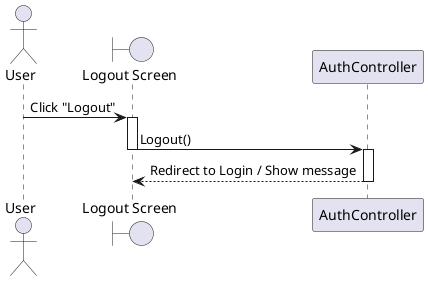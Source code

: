 @startuml
actor User
boundary "Logout Screen" as Screen
participant "AuthController" as Controller

User -> Screen : Click "Logout"
activate Screen
Screen -> Controller : Logout()
deactivate Screen
activate Controller

' (Assuming session/token is invalidated or removed)
Controller --> Screen : Redirect to Login / Show message
deactivate Controller
@enduml
